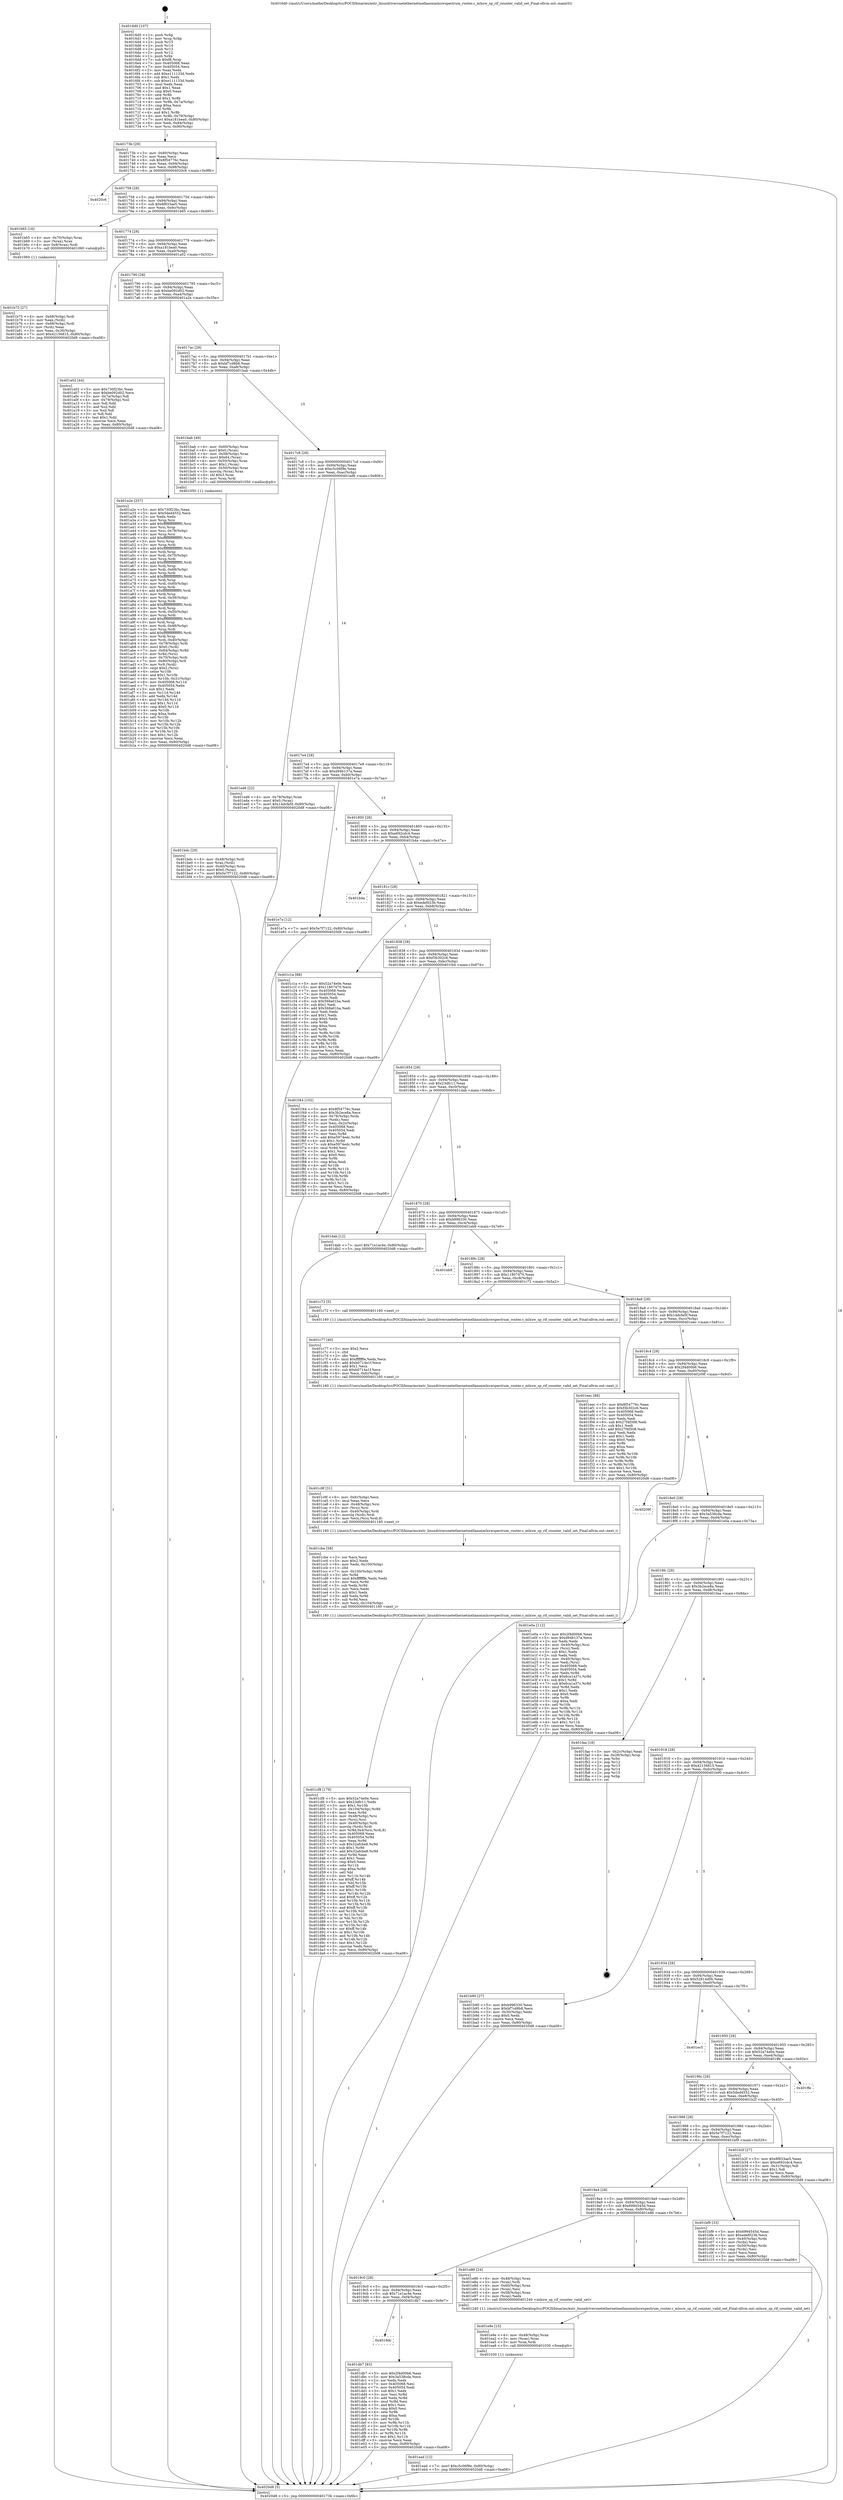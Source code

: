 digraph "0x4016d0" {
  label = "0x4016d0 (/mnt/c/Users/mathe/Desktop/tcc/POCII/binaries/extr_linuxdriversnetethernetmellanoxmlxswspectrum_router.c_mlxsw_sp_rif_counter_valid_set_Final-ollvm.out::main(0))"
  labelloc = "t"
  node[shape=record]

  Entry [label="",width=0.3,height=0.3,shape=circle,fillcolor=black,style=filled]
  "0x40173b" [label="{
     0x40173b [29]\l
     | [instrs]\l
     &nbsp;&nbsp;0x40173b \<+3\>: mov -0x80(%rbp),%eax\l
     &nbsp;&nbsp;0x40173e \<+2\>: mov %eax,%ecx\l
     &nbsp;&nbsp;0x401740 \<+6\>: sub $0x8f54776c,%ecx\l
     &nbsp;&nbsp;0x401746 \<+6\>: mov %eax,-0x94(%rbp)\l
     &nbsp;&nbsp;0x40174c \<+6\>: mov %ecx,-0x98(%rbp)\l
     &nbsp;&nbsp;0x401752 \<+6\>: je 00000000004020c6 \<main+0x9f6\>\l
  }"]
  "0x4020c6" [label="{
     0x4020c6\l
  }", style=dashed]
  "0x401758" [label="{
     0x401758 [28]\l
     | [instrs]\l
     &nbsp;&nbsp;0x401758 \<+5\>: jmp 000000000040175d \<main+0x8d\>\l
     &nbsp;&nbsp;0x40175d \<+6\>: mov -0x94(%rbp),%eax\l
     &nbsp;&nbsp;0x401763 \<+5\>: sub $0x8f833ae5,%eax\l
     &nbsp;&nbsp;0x401768 \<+6\>: mov %eax,-0x9c(%rbp)\l
     &nbsp;&nbsp;0x40176e \<+6\>: je 0000000000401b65 \<main+0x495\>\l
  }"]
  Exit [label="",width=0.3,height=0.3,shape=circle,fillcolor=black,style=filled,peripheries=2]
  "0x401b65" [label="{
     0x401b65 [16]\l
     | [instrs]\l
     &nbsp;&nbsp;0x401b65 \<+4\>: mov -0x70(%rbp),%rax\l
     &nbsp;&nbsp;0x401b69 \<+3\>: mov (%rax),%rax\l
     &nbsp;&nbsp;0x401b6c \<+4\>: mov 0x8(%rax),%rdi\l
     &nbsp;&nbsp;0x401b70 \<+5\>: call 0000000000401060 \<atoi@plt\>\l
     | [calls]\l
     &nbsp;&nbsp;0x401060 \{1\} (unknown)\l
  }"]
  "0x401774" [label="{
     0x401774 [28]\l
     | [instrs]\l
     &nbsp;&nbsp;0x401774 \<+5\>: jmp 0000000000401779 \<main+0xa9\>\l
     &nbsp;&nbsp;0x401779 \<+6\>: mov -0x94(%rbp),%eax\l
     &nbsp;&nbsp;0x40177f \<+5\>: sub $0xa181bea0,%eax\l
     &nbsp;&nbsp;0x401784 \<+6\>: mov %eax,-0xa0(%rbp)\l
     &nbsp;&nbsp;0x40178a \<+6\>: je 0000000000401a02 \<main+0x332\>\l
  }"]
  "0x401ead" [label="{
     0x401ead [12]\l
     | [instrs]\l
     &nbsp;&nbsp;0x401ead \<+7\>: movl $0xc5c06f9e,-0x80(%rbp)\l
     &nbsp;&nbsp;0x401eb4 \<+5\>: jmp 00000000004020d8 \<main+0xa08\>\l
  }"]
  "0x401a02" [label="{
     0x401a02 [44]\l
     | [instrs]\l
     &nbsp;&nbsp;0x401a02 \<+5\>: mov $0x730f23bc,%eax\l
     &nbsp;&nbsp;0x401a07 \<+5\>: mov $0xbe092d02,%ecx\l
     &nbsp;&nbsp;0x401a0c \<+3\>: mov -0x7a(%rbp),%dl\l
     &nbsp;&nbsp;0x401a0f \<+4\>: mov -0x79(%rbp),%sil\l
     &nbsp;&nbsp;0x401a13 \<+3\>: mov %dl,%dil\l
     &nbsp;&nbsp;0x401a16 \<+3\>: and %sil,%dil\l
     &nbsp;&nbsp;0x401a19 \<+3\>: xor %sil,%dl\l
     &nbsp;&nbsp;0x401a1c \<+3\>: or %dl,%dil\l
     &nbsp;&nbsp;0x401a1f \<+4\>: test $0x1,%dil\l
     &nbsp;&nbsp;0x401a23 \<+3\>: cmovne %ecx,%eax\l
     &nbsp;&nbsp;0x401a26 \<+3\>: mov %eax,-0x80(%rbp)\l
     &nbsp;&nbsp;0x401a29 \<+5\>: jmp 00000000004020d8 \<main+0xa08\>\l
  }"]
  "0x401790" [label="{
     0x401790 [28]\l
     | [instrs]\l
     &nbsp;&nbsp;0x401790 \<+5\>: jmp 0000000000401795 \<main+0xc5\>\l
     &nbsp;&nbsp;0x401795 \<+6\>: mov -0x94(%rbp),%eax\l
     &nbsp;&nbsp;0x40179b \<+5\>: sub $0xbe092d02,%eax\l
     &nbsp;&nbsp;0x4017a0 \<+6\>: mov %eax,-0xa4(%rbp)\l
     &nbsp;&nbsp;0x4017a6 \<+6\>: je 0000000000401a2e \<main+0x35e\>\l
  }"]
  "0x4020d8" [label="{
     0x4020d8 [5]\l
     | [instrs]\l
     &nbsp;&nbsp;0x4020d8 \<+5\>: jmp 000000000040173b \<main+0x6b\>\l
  }"]
  "0x4016d0" [label="{
     0x4016d0 [107]\l
     | [instrs]\l
     &nbsp;&nbsp;0x4016d0 \<+1\>: push %rbp\l
     &nbsp;&nbsp;0x4016d1 \<+3\>: mov %rsp,%rbp\l
     &nbsp;&nbsp;0x4016d4 \<+2\>: push %r15\l
     &nbsp;&nbsp;0x4016d6 \<+2\>: push %r14\l
     &nbsp;&nbsp;0x4016d8 \<+2\>: push %r13\l
     &nbsp;&nbsp;0x4016da \<+2\>: push %r12\l
     &nbsp;&nbsp;0x4016dc \<+1\>: push %rbx\l
     &nbsp;&nbsp;0x4016dd \<+7\>: sub $0xf8,%rsp\l
     &nbsp;&nbsp;0x4016e4 \<+7\>: mov 0x405068,%eax\l
     &nbsp;&nbsp;0x4016eb \<+7\>: mov 0x405054,%ecx\l
     &nbsp;&nbsp;0x4016f2 \<+2\>: mov %eax,%edx\l
     &nbsp;&nbsp;0x4016f4 \<+6\>: add $0xe111133d,%edx\l
     &nbsp;&nbsp;0x4016fa \<+3\>: sub $0x1,%edx\l
     &nbsp;&nbsp;0x4016fd \<+6\>: sub $0xe111133d,%edx\l
     &nbsp;&nbsp;0x401703 \<+3\>: imul %edx,%eax\l
     &nbsp;&nbsp;0x401706 \<+3\>: and $0x1,%eax\l
     &nbsp;&nbsp;0x401709 \<+3\>: cmp $0x0,%eax\l
     &nbsp;&nbsp;0x40170c \<+4\>: sete %r8b\l
     &nbsp;&nbsp;0x401710 \<+4\>: and $0x1,%r8b\l
     &nbsp;&nbsp;0x401714 \<+4\>: mov %r8b,-0x7a(%rbp)\l
     &nbsp;&nbsp;0x401718 \<+3\>: cmp $0xa,%ecx\l
     &nbsp;&nbsp;0x40171b \<+4\>: setl %r8b\l
     &nbsp;&nbsp;0x40171f \<+4\>: and $0x1,%r8b\l
     &nbsp;&nbsp;0x401723 \<+4\>: mov %r8b,-0x79(%rbp)\l
     &nbsp;&nbsp;0x401727 \<+7\>: movl $0xa181bea0,-0x80(%rbp)\l
     &nbsp;&nbsp;0x40172e \<+6\>: mov %edi,-0x84(%rbp)\l
     &nbsp;&nbsp;0x401734 \<+7\>: mov %rsi,-0x90(%rbp)\l
  }"]
  "0x401e9e" [label="{
     0x401e9e [15]\l
     | [instrs]\l
     &nbsp;&nbsp;0x401e9e \<+4\>: mov -0x48(%rbp),%rax\l
     &nbsp;&nbsp;0x401ea2 \<+3\>: mov (%rax),%rax\l
     &nbsp;&nbsp;0x401ea5 \<+3\>: mov %rax,%rdi\l
     &nbsp;&nbsp;0x401ea8 \<+5\>: call 0000000000401030 \<free@plt\>\l
     | [calls]\l
     &nbsp;&nbsp;0x401030 \{1\} (unknown)\l
  }"]
  "0x401a2e" [label="{
     0x401a2e [257]\l
     | [instrs]\l
     &nbsp;&nbsp;0x401a2e \<+5\>: mov $0x730f23bc,%eax\l
     &nbsp;&nbsp;0x401a33 \<+5\>: mov $0x5ded4552,%ecx\l
     &nbsp;&nbsp;0x401a38 \<+2\>: xor %edx,%edx\l
     &nbsp;&nbsp;0x401a3a \<+3\>: mov %rsp,%rsi\l
     &nbsp;&nbsp;0x401a3d \<+4\>: add $0xfffffffffffffff0,%rsi\l
     &nbsp;&nbsp;0x401a41 \<+3\>: mov %rsi,%rsp\l
     &nbsp;&nbsp;0x401a44 \<+4\>: mov %rsi,-0x78(%rbp)\l
     &nbsp;&nbsp;0x401a48 \<+3\>: mov %rsp,%rsi\l
     &nbsp;&nbsp;0x401a4b \<+4\>: add $0xfffffffffffffff0,%rsi\l
     &nbsp;&nbsp;0x401a4f \<+3\>: mov %rsi,%rsp\l
     &nbsp;&nbsp;0x401a52 \<+3\>: mov %rsp,%rdi\l
     &nbsp;&nbsp;0x401a55 \<+4\>: add $0xfffffffffffffff0,%rdi\l
     &nbsp;&nbsp;0x401a59 \<+3\>: mov %rdi,%rsp\l
     &nbsp;&nbsp;0x401a5c \<+4\>: mov %rdi,-0x70(%rbp)\l
     &nbsp;&nbsp;0x401a60 \<+3\>: mov %rsp,%rdi\l
     &nbsp;&nbsp;0x401a63 \<+4\>: add $0xfffffffffffffff0,%rdi\l
     &nbsp;&nbsp;0x401a67 \<+3\>: mov %rdi,%rsp\l
     &nbsp;&nbsp;0x401a6a \<+4\>: mov %rdi,-0x68(%rbp)\l
     &nbsp;&nbsp;0x401a6e \<+3\>: mov %rsp,%rdi\l
     &nbsp;&nbsp;0x401a71 \<+4\>: add $0xfffffffffffffff0,%rdi\l
     &nbsp;&nbsp;0x401a75 \<+3\>: mov %rdi,%rsp\l
     &nbsp;&nbsp;0x401a78 \<+4\>: mov %rdi,-0x60(%rbp)\l
     &nbsp;&nbsp;0x401a7c \<+3\>: mov %rsp,%rdi\l
     &nbsp;&nbsp;0x401a7f \<+4\>: add $0xfffffffffffffff0,%rdi\l
     &nbsp;&nbsp;0x401a83 \<+3\>: mov %rdi,%rsp\l
     &nbsp;&nbsp;0x401a86 \<+4\>: mov %rdi,-0x58(%rbp)\l
     &nbsp;&nbsp;0x401a8a \<+3\>: mov %rsp,%rdi\l
     &nbsp;&nbsp;0x401a8d \<+4\>: add $0xfffffffffffffff0,%rdi\l
     &nbsp;&nbsp;0x401a91 \<+3\>: mov %rdi,%rsp\l
     &nbsp;&nbsp;0x401a94 \<+4\>: mov %rdi,-0x50(%rbp)\l
     &nbsp;&nbsp;0x401a98 \<+3\>: mov %rsp,%rdi\l
     &nbsp;&nbsp;0x401a9b \<+4\>: add $0xfffffffffffffff0,%rdi\l
     &nbsp;&nbsp;0x401a9f \<+3\>: mov %rdi,%rsp\l
     &nbsp;&nbsp;0x401aa2 \<+4\>: mov %rdi,-0x48(%rbp)\l
     &nbsp;&nbsp;0x401aa6 \<+3\>: mov %rsp,%rdi\l
     &nbsp;&nbsp;0x401aa9 \<+4\>: add $0xfffffffffffffff0,%rdi\l
     &nbsp;&nbsp;0x401aad \<+3\>: mov %rdi,%rsp\l
     &nbsp;&nbsp;0x401ab0 \<+4\>: mov %rdi,-0x40(%rbp)\l
     &nbsp;&nbsp;0x401ab4 \<+4\>: mov -0x78(%rbp),%rdi\l
     &nbsp;&nbsp;0x401ab8 \<+6\>: movl $0x0,(%rdi)\l
     &nbsp;&nbsp;0x401abe \<+7\>: mov -0x84(%rbp),%r8d\l
     &nbsp;&nbsp;0x401ac5 \<+3\>: mov %r8d,(%rsi)\l
     &nbsp;&nbsp;0x401ac8 \<+4\>: mov -0x70(%rbp),%rdi\l
     &nbsp;&nbsp;0x401acc \<+7\>: mov -0x90(%rbp),%r9\l
     &nbsp;&nbsp;0x401ad3 \<+3\>: mov %r9,(%rdi)\l
     &nbsp;&nbsp;0x401ad6 \<+3\>: cmpl $0x2,(%rsi)\l
     &nbsp;&nbsp;0x401ad9 \<+4\>: setne %r10b\l
     &nbsp;&nbsp;0x401add \<+4\>: and $0x1,%r10b\l
     &nbsp;&nbsp;0x401ae1 \<+4\>: mov %r10b,-0x31(%rbp)\l
     &nbsp;&nbsp;0x401ae5 \<+8\>: mov 0x405068,%r11d\l
     &nbsp;&nbsp;0x401aed \<+7\>: mov 0x405054,%ebx\l
     &nbsp;&nbsp;0x401af4 \<+3\>: sub $0x1,%edx\l
     &nbsp;&nbsp;0x401af7 \<+3\>: mov %r11d,%r14d\l
     &nbsp;&nbsp;0x401afa \<+3\>: add %edx,%r14d\l
     &nbsp;&nbsp;0x401afd \<+4\>: imul %r14d,%r11d\l
     &nbsp;&nbsp;0x401b01 \<+4\>: and $0x1,%r11d\l
     &nbsp;&nbsp;0x401b05 \<+4\>: cmp $0x0,%r11d\l
     &nbsp;&nbsp;0x401b09 \<+4\>: sete %r10b\l
     &nbsp;&nbsp;0x401b0d \<+3\>: cmp $0xa,%ebx\l
     &nbsp;&nbsp;0x401b10 \<+4\>: setl %r15b\l
     &nbsp;&nbsp;0x401b14 \<+3\>: mov %r10b,%r12b\l
     &nbsp;&nbsp;0x401b17 \<+3\>: and %r15b,%r12b\l
     &nbsp;&nbsp;0x401b1a \<+3\>: xor %r15b,%r10b\l
     &nbsp;&nbsp;0x401b1d \<+3\>: or %r10b,%r12b\l
     &nbsp;&nbsp;0x401b20 \<+4\>: test $0x1,%r12b\l
     &nbsp;&nbsp;0x401b24 \<+3\>: cmovne %ecx,%eax\l
     &nbsp;&nbsp;0x401b27 \<+3\>: mov %eax,-0x80(%rbp)\l
     &nbsp;&nbsp;0x401b2a \<+5\>: jmp 00000000004020d8 \<main+0xa08\>\l
  }"]
  "0x4017ac" [label="{
     0x4017ac [28]\l
     | [instrs]\l
     &nbsp;&nbsp;0x4017ac \<+5\>: jmp 00000000004017b1 \<main+0xe1\>\l
     &nbsp;&nbsp;0x4017b1 \<+6\>: mov -0x94(%rbp),%eax\l
     &nbsp;&nbsp;0x4017b7 \<+5\>: sub $0xbf7cd8b8,%eax\l
     &nbsp;&nbsp;0x4017bc \<+6\>: mov %eax,-0xa8(%rbp)\l
     &nbsp;&nbsp;0x4017c2 \<+6\>: je 0000000000401bab \<main+0x4db\>\l
  }"]
  "0x4019dc" [label="{
     0x4019dc\l
  }", style=dashed]
  "0x401db7" [label="{
     0x401db7 [83]\l
     | [instrs]\l
     &nbsp;&nbsp;0x401db7 \<+5\>: mov $0x2f4d00b6,%eax\l
     &nbsp;&nbsp;0x401dbc \<+5\>: mov $0x3a538cda,%ecx\l
     &nbsp;&nbsp;0x401dc1 \<+2\>: xor %edx,%edx\l
     &nbsp;&nbsp;0x401dc3 \<+7\>: mov 0x405068,%esi\l
     &nbsp;&nbsp;0x401dca \<+7\>: mov 0x405054,%edi\l
     &nbsp;&nbsp;0x401dd1 \<+3\>: sub $0x1,%edx\l
     &nbsp;&nbsp;0x401dd4 \<+3\>: mov %esi,%r8d\l
     &nbsp;&nbsp;0x401dd7 \<+3\>: add %edx,%r8d\l
     &nbsp;&nbsp;0x401dda \<+4\>: imul %r8d,%esi\l
     &nbsp;&nbsp;0x401dde \<+3\>: and $0x1,%esi\l
     &nbsp;&nbsp;0x401de1 \<+3\>: cmp $0x0,%esi\l
     &nbsp;&nbsp;0x401de4 \<+4\>: sete %r9b\l
     &nbsp;&nbsp;0x401de8 \<+3\>: cmp $0xa,%edi\l
     &nbsp;&nbsp;0x401deb \<+4\>: setl %r10b\l
     &nbsp;&nbsp;0x401def \<+3\>: mov %r9b,%r11b\l
     &nbsp;&nbsp;0x401df2 \<+3\>: and %r10b,%r11b\l
     &nbsp;&nbsp;0x401df5 \<+3\>: xor %r10b,%r9b\l
     &nbsp;&nbsp;0x401df8 \<+3\>: or %r9b,%r11b\l
     &nbsp;&nbsp;0x401dfb \<+4\>: test $0x1,%r11b\l
     &nbsp;&nbsp;0x401dff \<+3\>: cmovne %ecx,%eax\l
     &nbsp;&nbsp;0x401e02 \<+3\>: mov %eax,-0x80(%rbp)\l
     &nbsp;&nbsp;0x401e05 \<+5\>: jmp 00000000004020d8 \<main+0xa08\>\l
  }"]
  "0x401bab" [label="{
     0x401bab [49]\l
     | [instrs]\l
     &nbsp;&nbsp;0x401bab \<+4\>: mov -0x60(%rbp),%rax\l
     &nbsp;&nbsp;0x401baf \<+6\>: movl $0x0,(%rax)\l
     &nbsp;&nbsp;0x401bb5 \<+4\>: mov -0x58(%rbp),%rax\l
     &nbsp;&nbsp;0x401bb9 \<+6\>: movl $0x64,(%rax)\l
     &nbsp;&nbsp;0x401bbf \<+4\>: mov -0x50(%rbp),%rax\l
     &nbsp;&nbsp;0x401bc3 \<+6\>: movl $0x1,(%rax)\l
     &nbsp;&nbsp;0x401bc9 \<+4\>: mov -0x50(%rbp),%rax\l
     &nbsp;&nbsp;0x401bcd \<+3\>: movslq (%rax),%rax\l
     &nbsp;&nbsp;0x401bd0 \<+4\>: shl $0x3,%rax\l
     &nbsp;&nbsp;0x401bd4 \<+3\>: mov %rax,%rdi\l
     &nbsp;&nbsp;0x401bd7 \<+5\>: call 0000000000401050 \<malloc@plt\>\l
     | [calls]\l
     &nbsp;&nbsp;0x401050 \{1\} (unknown)\l
  }"]
  "0x4017c8" [label="{
     0x4017c8 [28]\l
     | [instrs]\l
     &nbsp;&nbsp;0x4017c8 \<+5\>: jmp 00000000004017cd \<main+0xfd\>\l
     &nbsp;&nbsp;0x4017cd \<+6\>: mov -0x94(%rbp),%eax\l
     &nbsp;&nbsp;0x4017d3 \<+5\>: sub $0xc5c06f9e,%eax\l
     &nbsp;&nbsp;0x4017d8 \<+6\>: mov %eax,-0xac(%rbp)\l
     &nbsp;&nbsp;0x4017de \<+6\>: je 0000000000401ed6 \<main+0x806\>\l
  }"]
  "0x4019c0" [label="{
     0x4019c0 [28]\l
     | [instrs]\l
     &nbsp;&nbsp;0x4019c0 \<+5\>: jmp 00000000004019c5 \<main+0x2f5\>\l
     &nbsp;&nbsp;0x4019c5 \<+6\>: mov -0x94(%rbp),%eax\l
     &nbsp;&nbsp;0x4019cb \<+5\>: sub $0x71e1ac4e,%eax\l
     &nbsp;&nbsp;0x4019d0 \<+6\>: mov %eax,-0xf4(%rbp)\l
     &nbsp;&nbsp;0x4019d6 \<+6\>: je 0000000000401db7 \<main+0x6e7\>\l
  }"]
  "0x401ed6" [label="{
     0x401ed6 [22]\l
     | [instrs]\l
     &nbsp;&nbsp;0x401ed6 \<+4\>: mov -0x78(%rbp),%rax\l
     &nbsp;&nbsp;0x401eda \<+6\>: movl $0x0,(%rax)\l
     &nbsp;&nbsp;0x401ee0 \<+7\>: movl $0x14dcfa5f,-0x80(%rbp)\l
     &nbsp;&nbsp;0x401ee7 \<+5\>: jmp 00000000004020d8 \<main+0xa08\>\l
  }"]
  "0x4017e4" [label="{
     0x4017e4 [28]\l
     | [instrs]\l
     &nbsp;&nbsp;0x4017e4 \<+5\>: jmp 00000000004017e9 \<main+0x119\>\l
     &nbsp;&nbsp;0x4017e9 \<+6\>: mov -0x94(%rbp),%eax\l
     &nbsp;&nbsp;0x4017ef \<+5\>: sub $0xd94b137a,%eax\l
     &nbsp;&nbsp;0x4017f4 \<+6\>: mov %eax,-0xb0(%rbp)\l
     &nbsp;&nbsp;0x4017fa \<+6\>: je 0000000000401e7a \<main+0x7aa\>\l
  }"]
  "0x401e86" [label="{
     0x401e86 [24]\l
     | [instrs]\l
     &nbsp;&nbsp;0x401e86 \<+4\>: mov -0x48(%rbp),%rax\l
     &nbsp;&nbsp;0x401e8a \<+3\>: mov (%rax),%rdi\l
     &nbsp;&nbsp;0x401e8d \<+4\>: mov -0x60(%rbp),%rax\l
     &nbsp;&nbsp;0x401e91 \<+2\>: mov (%rax),%esi\l
     &nbsp;&nbsp;0x401e93 \<+4\>: mov -0x58(%rbp),%rax\l
     &nbsp;&nbsp;0x401e97 \<+2\>: mov (%rax),%edx\l
     &nbsp;&nbsp;0x401e99 \<+5\>: call 0000000000401240 \<mlxsw_sp_rif_counter_valid_set\>\l
     | [calls]\l
     &nbsp;&nbsp;0x401240 \{1\} (/mnt/c/Users/mathe/Desktop/tcc/POCII/binaries/extr_linuxdriversnetethernetmellanoxmlxswspectrum_router.c_mlxsw_sp_rif_counter_valid_set_Final-ollvm.out::mlxsw_sp_rif_counter_valid_set)\l
  }"]
  "0x401e7a" [label="{
     0x401e7a [12]\l
     | [instrs]\l
     &nbsp;&nbsp;0x401e7a \<+7\>: movl $0x5e7f7122,-0x80(%rbp)\l
     &nbsp;&nbsp;0x401e81 \<+5\>: jmp 00000000004020d8 \<main+0xa08\>\l
  }"]
  "0x401800" [label="{
     0x401800 [28]\l
     | [instrs]\l
     &nbsp;&nbsp;0x401800 \<+5\>: jmp 0000000000401805 \<main+0x135\>\l
     &nbsp;&nbsp;0x401805 \<+6\>: mov -0x94(%rbp),%eax\l
     &nbsp;&nbsp;0x40180b \<+5\>: sub $0xe692cdc4,%eax\l
     &nbsp;&nbsp;0x401810 \<+6\>: mov %eax,-0xb4(%rbp)\l
     &nbsp;&nbsp;0x401816 \<+6\>: je 0000000000401b4a \<main+0x47a\>\l
  }"]
  "0x401cf8" [label="{
     0x401cf8 [179]\l
     | [instrs]\l
     &nbsp;&nbsp;0x401cf8 \<+5\>: mov $0x52a74e0e,%ecx\l
     &nbsp;&nbsp;0x401cfd \<+5\>: mov $0x23dfc11,%edx\l
     &nbsp;&nbsp;0x401d02 \<+3\>: mov $0x1,%r10b\l
     &nbsp;&nbsp;0x401d05 \<+7\>: mov -0x104(%rbp),%r8d\l
     &nbsp;&nbsp;0x401d0c \<+4\>: imul %eax,%r8d\l
     &nbsp;&nbsp;0x401d10 \<+4\>: mov -0x48(%rbp),%rsi\l
     &nbsp;&nbsp;0x401d14 \<+3\>: mov (%rsi),%rsi\l
     &nbsp;&nbsp;0x401d17 \<+4\>: mov -0x40(%rbp),%rdi\l
     &nbsp;&nbsp;0x401d1b \<+3\>: movslq (%rdi),%rdi\l
     &nbsp;&nbsp;0x401d1e \<+5\>: mov %r8d,0x4(%rsi,%rdi,8)\l
     &nbsp;&nbsp;0x401d23 \<+7\>: mov 0x405068,%eax\l
     &nbsp;&nbsp;0x401d2a \<+8\>: mov 0x405054,%r8d\l
     &nbsp;&nbsp;0x401d32 \<+3\>: mov %eax,%r9d\l
     &nbsp;&nbsp;0x401d35 \<+7\>: sub $0x32afcbe8,%r9d\l
     &nbsp;&nbsp;0x401d3c \<+4\>: sub $0x1,%r9d\l
     &nbsp;&nbsp;0x401d40 \<+7\>: add $0x32afcbe8,%r9d\l
     &nbsp;&nbsp;0x401d47 \<+4\>: imul %r9d,%eax\l
     &nbsp;&nbsp;0x401d4b \<+3\>: and $0x1,%eax\l
     &nbsp;&nbsp;0x401d4e \<+3\>: cmp $0x0,%eax\l
     &nbsp;&nbsp;0x401d51 \<+4\>: sete %r11b\l
     &nbsp;&nbsp;0x401d55 \<+4\>: cmp $0xa,%r8d\l
     &nbsp;&nbsp;0x401d59 \<+3\>: setl %bl\l
     &nbsp;&nbsp;0x401d5c \<+3\>: mov %r11b,%r14b\l
     &nbsp;&nbsp;0x401d5f \<+4\>: xor $0xff,%r14b\l
     &nbsp;&nbsp;0x401d63 \<+3\>: mov %bl,%r15b\l
     &nbsp;&nbsp;0x401d66 \<+4\>: xor $0xff,%r15b\l
     &nbsp;&nbsp;0x401d6a \<+4\>: xor $0x1,%r10b\l
     &nbsp;&nbsp;0x401d6e \<+3\>: mov %r14b,%r12b\l
     &nbsp;&nbsp;0x401d71 \<+4\>: and $0xff,%r12b\l
     &nbsp;&nbsp;0x401d75 \<+3\>: and %r10b,%r11b\l
     &nbsp;&nbsp;0x401d78 \<+3\>: mov %r15b,%r13b\l
     &nbsp;&nbsp;0x401d7b \<+4\>: and $0xff,%r13b\l
     &nbsp;&nbsp;0x401d7f \<+3\>: and %r10b,%bl\l
     &nbsp;&nbsp;0x401d82 \<+3\>: or %r11b,%r12b\l
     &nbsp;&nbsp;0x401d85 \<+3\>: or %bl,%r13b\l
     &nbsp;&nbsp;0x401d88 \<+3\>: xor %r13b,%r12b\l
     &nbsp;&nbsp;0x401d8b \<+3\>: or %r15b,%r14b\l
     &nbsp;&nbsp;0x401d8e \<+4\>: xor $0xff,%r14b\l
     &nbsp;&nbsp;0x401d92 \<+4\>: or $0x1,%r10b\l
     &nbsp;&nbsp;0x401d96 \<+3\>: and %r10b,%r14b\l
     &nbsp;&nbsp;0x401d99 \<+3\>: or %r14b,%r12b\l
     &nbsp;&nbsp;0x401d9c \<+4\>: test $0x1,%r12b\l
     &nbsp;&nbsp;0x401da0 \<+3\>: cmovne %edx,%ecx\l
     &nbsp;&nbsp;0x401da3 \<+3\>: mov %ecx,-0x80(%rbp)\l
     &nbsp;&nbsp;0x401da6 \<+5\>: jmp 00000000004020d8 \<main+0xa08\>\l
  }"]
  "0x401b4a" [label="{
     0x401b4a\l
  }", style=dashed]
  "0x40181c" [label="{
     0x40181c [28]\l
     | [instrs]\l
     &nbsp;&nbsp;0x40181c \<+5\>: jmp 0000000000401821 \<main+0x151\>\l
     &nbsp;&nbsp;0x401821 \<+6\>: mov -0x94(%rbp),%eax\l
     &nbsp;&nbsp;0x401827 \<+5\>: sub $0xedef023b,%eax\l
     &nbsp;&nbsp;0x40182c \<+6\>: mov %eax,-0xb8(%rbp)\l
     &nbsp;&nbsp;0x401832 \<+6\>: je 0000000000401c1a \<main+0x54a\>\l
  }"]
  "0x401cbe" [label="{
     0x401cbe [58]\l
     | [instrs]\l
     &nbsp;&nbsp;0x401cbe \<+2\>: xor %ecx,%ecx\l
     &nbsp;&nbsp;0x401cc0 \<+5\>: mov $0x2,%edx\l
     &nbsp;&nbsp;0x401cc5 \<+6\>: mov %edx,-0x100(%rbp)\l
     &nbsp;&nbsp;0x401ccb \<+1\>: cltd\l
     &nbsp;&nbsp;0x401ccc \<+7\>: mov -0x100(%rbp),%r8d\l
     &nbsp;&nbsp;0x401cd3 \<+3\>: idiv %r8d\l
     &nbsp;&nbsp;0x401cd6 \<+6\>: imul $0xfffffffe,%edx,%edx\l
     &nbsp;&nbsp;0x401cdc \<+3\>: mov %ecx,%r9d\l
     &nbsp;&nbsp;0x401cdf \<+3\>: sub %edx,%r9d\l
     &nbsp;&nbsp;0x401ce2 \<+2\>: mov %ecx,%edx\l
     &nbsp;&nbsp;0x401ce4 \<+3\>: sub $0x1,%edx\l
     &nbsp;&nbsp;0x401ce7 \<+3\>: add %edx,%r9d\l
     &nbsp;&nbsp;0x401cea \<+3\>: sub %r9d,%ecx\l
     &nbsp;&nbsp;0x401ced \<+6\>: mov %ecx,-0x104(%rbp)\l
     &nbsp;&nbsp;0x401cf3 \<+5\>: call 0000000000401160 \<next_i\>\l
     | [calls]\l
     &nbsp;&nbsp;0x401160 \{1\} (/mnt/c/Users/mathe/Desktop/tcc/POCII/binaries/extr_linuxdriversnetethernetmellanoxmlxswspectrum_router.c_mlxsw_sp_rif_counter_valid_set_Final-ollvm.out::next_i)\l
  }"]
  "0x401c1a" [label="{
     0x401c1a [88]\l
     | [instrs]\l
     &nbsp;&nbsp;0x401c1a \<+5\>: mov $0x52a74e0e,%eax\l
     &nbsp;&nbsp;0x401c1f \<+5\>: mov $0x11807470,%ecx\l
     &nbsp;&nbsp;0x401c24 \<+7\>: mov 0x405068,%edx\l
     &nbsp;&nbsp;0x401c2b \<+7\>: mov 0x405054,%esi\l
     &nbsp;&nbsp;0x401c32 \<+2\>: mov %edx,%edi\l
     &nbsp;&nbsp;0x401c34 \<+6\>: sub $0x568a01ba,%edi\l
     &nbsp;&nbsp;0x401c3a \<+3\>: sub $0x1,%edi\l
     &nbsp;&nbsp;0x401c3d \<+6\>: add $0x568a01ba,%edi\l
     &nbsp;&nbsp;0x401c43 \<+3\>: imul %edi,%edx\l
     &nbsp;&nbsp;0x401c46 \<+3\>: and $0x1,%edx\l
     &nbsp;&nbsp;0x401c49 \<+3\>: cmp $0x0,%edx\l
     &nbsp;&nbsp;0x401c4c \<+4\>: sete %r8b\l
     &nbsp;&nbsp;0x401c50 \<+3\>: cmp $0xa,%esi\l
     &nbsp;&nbsp;0x401c53 \<+4\>: setl %r9b\l
     &nbsp;&nbsp;0x401c57 \<+3\>: mov %r8b,%r10b\l
     &nbsp;&nbsp;0x401c5a \<+3\>: and %r9b,%r10b\l
     &nbsp;&nbsp;0x401c5d \<+3\>: xor %r9b,%r8b\l
     &nbsp;&nbsp;0x401c60 \<+3\>: or %r8b,%r10b\l
     &nbsp;&nbsp;0x401c63 \<+4\>: test $0x1,%r10b\l
     &nbsp;&nbsp;0x401c67 \<+3\>: cmovne %ecx,%eax\l
     &nbsp;&nbsp;0x401c6a \<+3\>: mov %eax,-0x80(%rbp)\l
     &nbsp;&nbsp;0x401c6d \<+5\>: jmp 00000000004020d8 \<main+0xa08\>\l
  }"]
  "0x401838" [label="{
     0x401838 [28]\l
     | [instrs]\l
     &nbsp;&nbsp;0x401838 \<+5\>: jmp 000000000040183d \<main+0x16d\>\l
     &nbsp;&nbsp;0x40183d \<+6\>: mov -0x94(%rbp),%eax\l
     &nbsp;&nbsp;0x401843 \<+5\>: sub $0xf3b302c6,%eax\l
     &nbsp;&nbsp;0x401848 \<+6\>: mov %eax,-0xbc(%rbp)\l
     &nbsp;&nbsp;0x40184e \<+6\>: je 0000000000401f44 \<main+0x874\>\l
  }"]
  "0x401c9f" [label="{
     0x401c9f [31]\l
     | [instrs]\l
     &nbsp;&nbsp;0x401c9f \<+6\>: mov -0xfc(%rbp),%ecx\l
     &nbsp;&nbsp;0x401ca5 \<+3\>: imul %eax,%ecx\l
     &nbsp;&nbsp;0x401ca8 \<+4\>: mov -0x48(%rbp),%rsi\l
     &nbsp;&nbsp;0x401cac \<+3\>: mov (%rsi),%rsi\l
     &nbsp;&nbsp;0x401caf \<+4\>: mov -0x40(%rbp),%rdi\l
     &nbsp;&nbsp;0x401cb3 \<+3\>: movslq (%rdi),%rdi\l
     &nbsp;&nbsp;0x401cb6 \<+3\>: mov %ecx,(%rsi,%rdi,8)\l
     &nbsp;&nbsp;0x401cb9 \<+5\>: call 0000000000401160 \<next_i\>\l
     | [calls]\l
     &nbsp;&nbsp;0x401160 \{1\} (/mnt/c/Users/mathe/Desktop/tcc/POCII/binaries/extr_linuxdriversnetethernetmellanoxmlxswspectrum_router.c_mlxsw_sp_rif_counter_valid_set_Final-ollvm.out::next_i)\l
  }"]
  "0x401f44" [label="{
     0x401f44 [102]\l
     | [instrs]\l
     &nbsp;&nbsp;0x401f44 \<+5\>: mov $0x8f54776c,%eax\l
     &nbsp;&nbsp;0x401f49 \<+5\>: mov $0x3b2ece8a,%ecx\l
     &nbsp;&nbsp;0x401f4e \<+4\>: mov -0x78(%rbp),%rdx\l
     &nbsp;&nbsp;0x401f52 \<+2\>: mov (%rdx),%esi\l
     &nbsp;&nbsp;0x401f54 \<+3\>: mov %esi,-0x2c(%rbp)\l
     &nbsp;&nbsp;0x401f57 \<+7\>: mov 0x405068,%esi\l
     &nbsp;&nbsp;0x401f5e \<+7\>: mov 0x405054,%edi\l
     &nbsp;&nbsp;0x401f65 \<+3\>: mov %esi,%r8d\l
     &nbsp;&nbsp;0x401f68 \<+7\>: add $0xe5974edc,%r8d\l
     &nbsp;&nbsp;0x401f6f \<+4\>: sub $0x1,%r8d\l
     &nbsp;&nbsp;0x401f73 \<+7\>: sub $0xe5974edc,%r8d\l
     &nbsp;&nbsp;0x401f7a \<+4\>: imul %r8d,%esi\l
     &nbsp;&nbsp;0x401f7e \<+3\>: and $0x1,%esi\l
     &nbsp;&nbsp;0x401f81 \<+3\>: cmp $0x0,%esi\l
     &nbsp;&nbsp;0x401f84 \<+4\>: sete %r9b\l
     &nbsp;&nbsp;0x401f88 \<+3\>: cmp $0xa,%edi\l
     &nbsp;&nbsp;0x401f8b \<+4\>: setl %r10b\l
     &nbsp;&nbsp;0x401f8f \<+3\>: mov %r9b,%r11b\l
     &nbsp;&nbsp;0x401f92 \<+3\>: and %r10b,%r11b\l
     &nbsp;&nbsp;0x401f95 \<+3\>: xor %r10b,%r9b\l
     &nbsp;&nbsp;0x401f98 \<+3\>: or %r9b,%r11b\l
     &nbsp;&nbsp;0x401f9b \<+4\>: test $0x1,%r11b\l
     &nbsp;&nbsp;0x401f9f \<+3\>: cmovne %ecx,%eax\l
     &nbsp;&nbsp;0x401fa2 \<+3\>: mov %eax,-0x80(%rbp)\l
     &nbsp;&nbsp;0x401fa5 \<+5\>: jmp 00000000004020d8 \<main+0xa08\>\l
  }"]
  "0x401854" [label="{
     0x401854 [28]\l
     | [instrs]\l
     &nbsp;&nbsp;0x401854 \<+5\>: jmp 0000000000401859 \<main+0x189\>\l
     &nbsp;&nbsp;0x401859 \<+6\>: mov -0x94(%rbp),%eax\l
     &nbsp;&nbsp;0x40185f \<+5\>: sub $0x23dfc11,%eax\l
     &nbsp;&nbsp;0x401864 \<+6\>: mov %eax,-0xc0(%rbp)\l
     &nbsp;&nbsp;0x40186a \<+6\>: je 0000000000401dab \<main+0x6db\>\l
  }"]
  "0x401c77" [label="{
     0x401c77 [40]\l
     | [instrs]\l
     &nbsp;&nbsp;0x401c77 \<+5\>: mov $0x2,%ecx\l
     &nbsp;&nbsp;0x401c7c \<+1\>: cltd\l
     &nbsp;&nbsp;0x401c7d \<+2\>: idiv %ecx\l
     &nbsp;&nbsp;0x401c7f \<+6\>: imul $0xfffffffe,%edx,%ecx\l
     &nbsp;&nbsp;0x401c85 \<+6\>: add $0xb0714a1f,%ecx\l
     &nbsp;&nbsp;0x401c8b \<+3\>: add $0x1,%ecx\l
     &nbsp;&nbsp;0x401c8e \<+6\>: sub $0xb0714a1f,%ecx\l
     &nbsp;&nbsp;0x401c94 \<+6\>: mov %ecx,-0xfc(%rbp)\l
     &nbsp;&nbsp;0x401c9a \<+5\>: call 0000000000401160 \<next_i\>\l
     | [calls]\l
     &nbsp;&nbsp;0x401160 \{1\} (/mnt/c/Users/mathe/Desktop/tcc/POCII/binaries/extr_linuxdriversnetethernetmellanoxmlxswspectrum_router.c_mlxsw_sp_rif_counter_valid_set_Final-ollvm.out::next_i)\l
  }"]
  "0x401dab" [label="{
     0x401dab [12]\l
     | [instrs]\l
     &nbsp;&nbsp;0x401dab \<+7\>: movl $0x71e1ac4e,-0x80(%rbp)\l
     &nbsp;&nbsp;0x401db2 \<+5\>: jmp 00000000004020d8 \<main+0xa08\>\l
  }"]
  "0x401870" [label="{
     0x401870 [28]\l
     | [instrs]\l
     &nbsp;&nbsp;0x401870 \<+5\>: jmp 0000000000401875 \<main+0x1a5\>\l
     &nbsp;&nbsp;0x401875 \<+6\>: mov -0x94(%rbp),%eax\l
     &nbsp;&nbsp;0x40187b \<+5\>: sub $0xb996330,%eax\l
     &nbsp;&nbsp;0x401880 \<+6\>: mov %eax,-0xc4(%rbp)\l
     &nbsp;&nbsp;0x401886 \<+6\>: je 0000000000401eb9 \<main+0x7e9\>\l
  }"]
  "0x4019a4" [label="{
     0x4019a4 [28]\l
     | [instrs]\l
     &nbsp;&nbsp;0x4019a4 \<+5\>: jmp 00000000004019a9 \<main+0x2d9\>\l
     &nbsp;&nbsp;0x4019a9 \<+6\>: mov -0x94(%rbp),%eax\l
     &nbsp;&nbsp;0x4019af \<+5\>: sub $0x6994545d,%eax\l
     &nbsp;&nbsp;0x4019b4 \<+6\>: mov %eax,-0xf0(%rbp)\l
     &nbsp;&nbsp;0x4019ba \<+6\>: je 0000000000401e86 \<main+0x7b6\>\l
  }"]
  "0x401eb9" [label="{
     0x401eb9\l
  }", style=dashed]
  "0x40188c" [label="{
     0x40188c [28]\l
     | [instrs]\l
     &nbsp;&nbsp;0x40188c \<+5\>: jmp 0000000000401891 \<main+0x1c1\>\l
     &nbsp;&nbsp;0x401891 \<+6\>: mov -0x94(%rbp),%eax\l
     &nbsp;&nbsp;0x401897 \<+5\>: sub $0x11807470,%eax\l
     &nbsp;&nbsp;0x40189c \<+6\>: mov %eax,-0xc8(%rbp)\l
     &nbsp;&nbsp;0x4018a2 \<+6\>: je 0000000000401c72 \<main+0x5a2\>\l
  }"]
  "0x401bf9" [label="{
     0x401bf9 [33]\l
     | [instrs]\l
     &nbsp;&nbsp;0x401bf9 \<+5\>: mov $0x6994545d,%eax\l
     &nbsp;&nbsp;0x401bfe \<+5\>: mov $0xedef023b,%ecx\l
     &nbsp;&nbsp;0x401c03 \<+4\>: mov -0x40(%rbp),%rdx\l
     &nbsp;&nbsp;0x401c07 \<+2\>: mov (%rdx),%esi\l
     &nbsp;&nbsp;0x401c09 \<+4\>: mov -0x50(%rbp),%rdx\l
     &nbsp;&nbsp;0x401c0d \<+2\>: cmp (%rdx),%esi\l
     &nbsp;&nbsp;0x401c0f \<+3\>: cmovl %ecx,%eax\l
     &nbsp;&nbsp;0x401c12 \<+3\>: mov %eax,-0x80(%rbp)\l
     &nbsp;&nbsp;0x401c15 \<+5\>: jmp 00000000004020d8 \<main+0xa08\>\l
  }"]
  "0x401c72" [label="{
     0x401c72 [5]\l
     | [instrs]\l
     &nbsp;&nbsp;0x401c72 \<+5\>: call 0000000000401160 \<next_i\>\l
     | [calls]\l
     &nbsp;&nbsp;0x401160 \{1\} (/mnt/c/Users/mathe/Desktop/tcc/POCII/binaries/extr_linuxdriversnetethernetmellanoxmlxswspectrum_router.c_mlxsw_sp_rif_counter_valid_set_Final-ollvm.out::next_i)\l
  }"]
  "0x4018a8" [label="{
     0x4018a8 [28]\l
     | [instrs]\l
     &nbsp;&nbsp;0x4018a8 \<+5\>: jmp 00000000004018ad \<main+0x1dd\>\l
     &nbsp;&nbsp;0x4018ad \<+6\>: mov -0x94(%rbp),%eax\l
     &nbsp;&nbsp;0x4018b3 \<+5\>: sub $0x14dcfa5f,%eax\l
     &nbsp;&nbsp;0x4018b8 \<+6\>: mov %eax,-0xcc(%rbp)\l
     &nbsp;&nbsp;0x4018be \<+6\>: je 0000000000401eec \<main+0x81c\>\l
  }"]
  "0x401bdc" [label="{
     0x401bdc [29]\l
     | [instrs]\l
     &nbsp;&nbsp;0x401bdc \<+4\>: mov -0x48(%rbp),%rdi\l
     &nbsp;&nbsp;0x401be0 \<+3\>: mov %rax,(%rdi)\l
     &nbsp;&nbsp;0x401be3 \<+4\>: mov -0x40(%rbp),%rax\l
     &nbsp;&nbsp;0x401be7 \<+6\>: movl $0x0,(%rax)\l
     &nbsp;&nbsp;0x401bed \<+7\>: movl $0x5e7f7122,-0x80(%rbp)\l
     &nbsp;&nbsp;0x401bf4 \<+5\>: jmp 00000000004020d8 \<main+0xa08\>\l
  }"]
  "0x401eec" [label="{
     0x401eec [88]\l
     | [instrs]\l
     &nbsp;&nbsp;0x401eec \<+5\>: mov $0x8f54776c,%eax\l
     &nbsp;&nbsp;0x401ef1 \<+5\>: mov $0xf3b302c6,%ecx\l
     &nbsp;&nbsp;0x401ef6 \<+7\>: mov 0x405068,%edx\l
     &nbsp;&nbsp;0x401efd \<+7\>: mov 0x405054,%esi\l
     &nbsp;&nbsp;0x401f04 \<+2\>: mov %edx,%edi\l
     &nbsp;&nbsp;0x401f06 \<+6\>: sub $0x27f4f308,%edi\l
     &nbsp;&nbsp;0x401f0c \<+3\>: sub $0x1,%edi\l
     &nbsp;&nbsp;0x401f0f \<+6\>: add $0x27f4f308,%edi\l
     &nbsp;&nbsp;0x401f15 \<+3\>: imul %edi,%edx\l
     &nbsp;&nbsp;0x401f18 \<+3\>: and $0x1,%edx\l
     &nbsp;&nbsp;0x401f1b \<+3\>: cmp $0x0,%edx\l
     &nbsp;&nbsp;0x401f1e \<+4\>: sete %r8b\l
     &nbsp;&nbsp;0x401f22 \<+3\>: cmp $0xa,%esi\l
     &nbsp;&nbsp;0x401f25 \<+4\>: setl %r9b\l
     &nbsp;&nbsp;0x401f29 \<+3\>: mov %r8b,%r10b\l
     &nbsp;&nbsp;0x401f2c \<+3\>: and %r9b,%r10b\l
     &nbsp;&nbsp;0x401f2f \<+3\>: xor %r9b,%r8b\l
     &nbsp;&nbsp;0x401f32 \<+3\>: or %r8b,%r10b\l
     &nbsp;&nbsp;0x401f35 \<+4\>: test $0x1,%r10b\l
     &nbsp;&nbsp;0x401f39 \<+3\>: cmovne %ecx,%eax\l
     &nbsp;&nbsp;0x401f3c \<+3\>: mov %eax,-0x80(%rbp)\l
     &nbsp;&nbsp;0x401f3f \<+5\>: jmp 00000000004020d8 \<main+0xa08\>\l
  }"]
  "0x4018c4" [label="{
     0x4018c4 [28]\l
     | [instrs]\l
     &nbsp;&nbsp;0x4018c4 \<+5\>: jmp 00000000004018c9 \<main+0x1f9\>\l
     &nbsp;&nbsp;0x4018c9 \<+6\>: mov -0x94(%rbp),%eax\l
     &nbsp;&nbsp;0x4018cf \<+5\>: sub $0x2f4d00b6,%eax\l
     &nbsp;&nbsp;0x4018d4 \<+6\>: mov %eax,-0xd0(%rbp)\l
     &nbsp;&nbsp;0x4018da \<+6\>: je 000000000040209f \<main+0x9cf\>\l
  }"]
  "0x401b75" [label="{
     0x401b75 [27]\l
     | [instrs]\l
     &nbsp;&nbsp;0x401b75 \<+4\>: mov -0x68(%rbp),%rdi\l
     &nbsp;&nbsp;0x401b79 \<+2\>: mov %eax,(%rdi)\l
     &nbsp;&nbsp;0x401b7b \<+4\>: mov -0x68(%rbp),%rdi\l
     &nbsp;&nbsp;0x401b7f \<+2\>: mov (%rdi),%eax\l
     &nbsp;&nbsp;0x401b81 \<+3\>: mov %eax,-0x30(%rbp)\l
     &nbsp;&nbsp;0x401b84 \<+7\>: movl $0x42156815,-0x80(%rbp)\l
     &nbsp;&nbsp;0x401b8b \<+5\>: jmp 00000000004020d8 \<main+0xa08\>\l
  }"]
  "0x40209f" [label="{
     0x40209f\l
  }", style=dashed]
  "0x4018e0" [label="{
     0x4018e0 [28]\l
     | [instrs]\l
     &nbsp;&nbsp;0x4018e0 \<+5\>: jmp 00000000004018e5 \<main+0x215\>\l
     &nbsp;&nbsp;0x4018e5 \<+6\>: mov -0x94(%rbp),%eax\l
     &nbsp;&nbsp;0x4018eb \<+5\>: sub $0x3a538cda,%eax\l
     &nbsp;&nbsp;0x4018f0 \<+6\>: mov %eax,-0xd4(%rbp)\l
     &nbsp;&nbsp;0x4018f6 \<+6\>: je 0000000000401e0a \<main+0x73a\>\l
  }"]
  "0x401988" [label="{
     0x401988 [28]\l
     | [instrs]\l
     &nbsp;&nbsp;0x401988 \<+5\>: jmp 000000000040198d \<main+0x2bd\>\l
     &nbsp;&nbsp;0x40198d \<+6\>: mov -0x94(%rbp),%eax\l
     &nbsp;&nbsp;0x401993 \<+5\>: sub $0x5e7f7122,%eax\l
     &nbsp;&nbsp;0x401998 \<+6\>: mov %eax,-0xec(%rbp)\l
     &nbsp;&nbsp;0x40199e \<+6\>: je 0000000000401bf9 \<main+0x529\>\l
  }"]
  "0x401e0a" [label="{
     0x401e0a [112]\l
     | [instrs]\l
     &nbsp;&nbsp;0x401e0a \<+5\>: mov $0x2f4d00b6,%eax\l
     &nbsp;&nbsp;0x401e0f \<+5\>: mov $0xd94b137a,%ecx\l
     &nbsp;&nbsp;0x401e14 \<+2\>: xor %edx,%edx\l
     &nbsp;&nbsp;0x401e16 \<+4\>: mov -0x40(%rbp),%rsi\l
     &nbsp;&nbsp;0x401e1a \<+2\>: mov (%rsi),%edi\l
     &nbsp;&nbsp;0x401e1c \<+3\>: sub $0x1,%edx\l
     &nbsp;&nbsp;0x401e1f \<+2\>: sub %edx,%edi\l
     &nbsp;&nbsp;0x401e21 \<+4\>: mov -0x40(%rbp),%rsi\l
     &nbsp;&nbsp;0x401e25 \<+2\>: mov %edi,(%rsi)\l
     &nbsp;&nbsp;0x401e27 \<+7\>: mov 0x405068,%edx\l
     &nbsp;&nbsp;0x401e2e \<+7\>: mov 0x405054,%edi\l
     &nbsp;&nbsp;0x401e35 \<+3\>: mov %edx,%r8d\l
     &nbsp;&nbsp;0x401e38 \<+7\>: add $0x6ca1a37c,%r8d\l
     &nbsp;&nbsp;0x401e3f \<+4\>: sub $0x1,%r8d\l
     &nbsp;&nbsp;0x401e43 \<+7\>: sub $0x6ca1a37c,%r8d\l
     &nbsp;&nbsp;0x401e4a \<+4\>: imul %r8d,%edx\l
     &nbsp;&nbsp;0x401e4e \<+3\>: and $0x1,%edx\l
     &nbsp;&nbsp;0x401e51 \<+3\>: cmp $0x0,%edx\l
     &nbsp;&nbsp;0x401e54 \<+4\>: sete %r9b\l
     &nbsp;&nbsp;0x401e58 \<+3\>: cmp $0xa,%edi\l
     &nbsp;&nbsp;0x401e5b \<+4\>: setl %r10b\l
     &nbsp;&nbsp;0x401e5f \<+3\>: mov %r9b,%r11b\l
     &nbsp;&nbsp;0x401e62 \<+3\>: and %r10b,%r11b\l
     &nbsp;&nbsp;0x401e65 \<+3\>: xor %r10b,%r9b\l
     &nbsp;&nbsp;0x401e68 \<+3\>: or %r9b,%r11b\l
     &nbsp;&nbsp;0x401e6b \<+4\>: test $0x1,%r11b\l
     &nbsp;&nbsp;0x401e6f \<+3\>: cmovne %ecx,%eax\l
     &nbsp;&nbsp;0x401e72 \<+3\>: mov %eax,-0x80(%rbp)\l
     &nbsp;&nbsp;0x401e75 \<+5\>: jmp 00000000004020d8 \<main+0xa08\>\l
  }"]
  "0x4018fc" [label="{
     0x4018fc [28]\l
     | [instrs]\l
     &nbsp;&nbsp;0x4018fc \<+5\>: jmp 0000000000401901 \<main+0x231\>\l
     &nbsp;&nbsp;0x401901 \<+6\>: mov -0x94(%rbp),%eax\l
     &nbsp;&nbsp;0x401907 \<+5\>: sub $0x3b2ece8a,%eax\l
     &nbsp;&nbsp;0x40190c \<+6\>: mov %eax,-0xd8(%rbp)\l
     &nbsp;&nbsp;0x401912 \<+6\>: je 0000000000401faa \<main+0x8da\>\l
  }"]
  "0x401b2f" [label="{
     0x401b2f [27]\l
     | [instrs]\l
     &nbsp;&nbsp;0x401b2f \<+5\>: mov $0x8f833ae5,%eax\l
     &nbsp;&nbsp;0x401b34 \<+5\>: mov $0xe692cdc4,%ecx\l
     &nbsp;&nbsp;0x401b39 \<+3\>: mov -0x31(%rbp),%dl\l
     &nbsp;&nbsp;0x401b3c \<+3\>: test $0x1,%dl\l
     &nbsp;&nbsp;0x401b3f \<+3\>: cmovne %ecx,%eax\l
     &nbsp;&nbsp;0x401b42 \<+3\>: mov %eax,-0x80(%rbp)\l
     &nbsp;&nbsp;0x401b45 \<+5\>: jmp 00000000004020d8 \<main+0xa08\>\l
  }"]
  "0x401faa" [label="{
     0x401faa [18]\l
     | [instrs]\l
     &nbsp;&nbsp;0x401faa \<+3\>: mov -0x2c(%rbp),%eax\l
     &nbsp;&nbsp;0x401fad \<+4\>: lea -0x28(%rbp),%rsp\l
     &nbsp;&nbsp;0x401fb1 \<+1\>: pop %rbx\l
     &nbsp;&nbsp;0x401fb2 \<+2\>: pop %r12\l
     &nbsp;&nbsp;0x401fb4 \<+2\>: pop %r13\l
     &nbsp;&nbsp;0x401fb6 \<+2\>: pop %r14\l
     &nbsp;&nbsp;0x401fb8 \<+2\>: pop %r15\l
     &nbsp;&nbsp;0x401fba \<+1\>: pop %rbp\l
     &nbsp;&nbsp;0x401fbb \<+1\>: ret\l
  }"]
  "0x401918" [label="{
     0x401918 [28]\l
     | [instrs]\l
     &nbsp;&nbsp;0x401918 \<+5\>: jmp 000000000040191d \<main+0x24d\>\l
     &nbsp;&nbsp;0x40191d \<+6\>: mov -0x94(%rbp),%eax\l
     &nbsp;&nbsp;0x401923 \<+5\>: sub $0x42156815,%eax\l
     &nbsp;&nbsp;0x401928 \<+6\>: mov %eax,-0xdc(%rbp)\l
     &nbsp;&nbsp;0x40192e \<+6\>: je 0000000000401b90 \<main+0x4c0\>\l
  }"]
  "0x40196c" [label="{
     0x40196c [28]\l
     | [instrs]\l
     &nbsp;&nbsp;0x40196c \<+5\>: jmp 0000000000401971 \<main+0x2a1\>\l
     &nbsp;&nbsp;0x401971 \<+6\>: mov -0x94(%rbp),%eax\l
     &nbsp;&nbsp;0x401977 \<+5\>: sub $0x5ded4552,%eax\l
     &nbsp;&nbsp;0x40197c \<+6\>: mov %eax,-0xe8(%rbp)\l
     &nbsp;&nbsp;0x401982 \<+6\>: je 0000000000401b2f \<main+0x45f\>\l
  }"]
  "0x401b90" [label="{
     0x401b90 [27]\l
     | [instrs]\l
     &nbsp;&nbsp;0x401b90 \<+5\>: mov $0xb996330,%eax\l
     &nbsp;&nbsp;0x401b95 \<+5\>: mov $0xbf7cd8b8,%ecx\l
     &nbsp;&nbsp;0x401b9a \<+3\>: mov -0x30(%rbp),%edx\l
     &nbsp;&nbsp;0x401b9d \<+3\>: cmp $0x0,%edx\l
     &nbsp;&nbsp;0x401ba0 \<+3\>: cmove %ecx,%eax\l
     &nbsp;&nbsp;0x401ba3 \<+3\>: mov %eax,-0x80(%rbp)\l
     &nbsp;&nbsp;0x401ba6 \<+5\>: jmp 00000000004020d8 \<main+0xa08\>\l
  }"]
  "0x401934" [label="{
     0x401934 [28]\l
     | [instrs]\l
     &nbsp;&nbsp;0x401934 \<+5\>: jmp 0000000000401939 \<main+0x269\>\l
     &nbsp;&nbsp;0x401939 \<+6\>: mov -0x94(%rbp),%eax\l
     &nbsp;&nbsp;0x40193f \<+5\>: sub $0x52814d0b,%eax\l
     &nbsp;&nbsp;0x401944 \<+6\>: mov %eax,-0xe0(%rbp)\l
     &nbsp;&nbsp;0x40194a \<+6\>: je 0000000000401ec5 \<main+0x7f5\>\l
  }"]
  "0x401ffe" [label="{
     0x401ffe\l
  }", style=dashed]
  "0x401ec5" [label="{
     0x401ec5\l
  }", style=dashed]
  "0x401950" [label="{
     0x401950 [28]\l
     | [instrs]\l
     &nbsp;&nbsp;0x401950 \<+5\>: jmp 0000000000401955 \<main+0x285\>\l
     &nbsp;&nbsp;0x401955 \<+6\>: mov -0x94(%rbp),%eax\l
     &nbsp;&nbsp;0x40195b \<+5\>: sub $0x52a74e0e,%eax\l
     &nbsp;&nbsp;0x401960 \<+6\>: mov %eax,-0xe4(%rbp)\l
     &nbsp;&nbsp;0x401966 \<+6\>: je 0000000000401ffe \<main+0x92e\>\l
  }"]
  Entry -> "0x4016d0" [label=" 1"]
  "0x40173b" -> "0x4020c6" [label=" 0"]
  "0x40173b" -> "0x401758" [label=" 19"]
  "0x401faa" -> Exit [label=" 1"]
  "0x401758" -> "0x401b65" [label=" 1"]
  "0x401758" -> "0x401774" [label=" 18"]
  "0x401f44" -> "0x4020d8" [label=" 1"]
  "0x401774" -> "0x401a02" [label=" 1"]
  "0x401774" -> "0x401790" [label=" 17"]
  "0x401a02" -> "0x4020d8" [label=" 1"]
  "0x4016d0" -> "0x40173b" [label=" 1"]
  "0x4020d8" -> "0x40173b" [label=" 18"]
  "0x401eec" -> "0x4020d8" [label=" 1"]
  "0x401790" -> "0x401a2e" [label=" 1"]
  "0x401790" -> "0x4017ac" [label=" 16"]
  "0x401ed6" -> "0x4020d8" [label=" 1"]
  "0x401a2e" -> "0x4020d8" [label=" 1"]
  "0x401ead" -> "0x4020d8" [label=" 1"]
  "0x4017ac" -> "0x401bab" [label=" 1"]
  "0x4017ac" -> "0x4017c8" [label=" 15"]
  "0x401e9e" -> "0x401ead" [label=" 1"]
  "0x4017c8" -> "0x401ed6" [label=" 1"]
  "0x4017c8" -> "0x4017e4" [label=" 14"]
  "0x401e7a" -> "0x4020d8" [label=" 1"]
  "0x4017e4" -> "0x401e7a" [label=" 1"]
  "0x4017e4" -> "0x401800" [label=" 13"]
  "0x401e0a" -> "0x4020d8" [label=" 1"]
  "0x401800" -> "0x401b4a" [label=" 0"]
  "0x401800" -> "0x40181c" [label=" 13"]
  "0x4019c0" -> "0x4019dc" [label=" 0"]
  "0x40181c" -> "0x401c1a" [label=" 1"]
  "0x40181c" -> "0x401838" [label=" 12"]
  "0x4019c0" -> "0x401db7" [label=" 1"]
  "0x401838" -> "0x401f44" [label=" 1"]
  "0x401838" -> "0x401854" [label=" 11"]
  "0x401e86" -> "0x401e9e" [label=" 1"]
  "0x401854" -> "0x401dab" [label=" 1"]
  "0x401854" -> "0x401870" [label=" 10"]
  "0x4019a4" -> "0x4019c0" [label=" 1"]
  "0x401870" -> "0x401eb9" [label=" 0"]
  "0x401870" -> "0x40188c" [label=" 10"]
  "0x4019a4" -> "0x401e86" [label=" 1"]
  "0x40188c" -> "0x401c72" [label=" 1"]
  "0x40188c" -> "0x4018a8" [label=" 9"]
  "0x401db7" -> "0x4020d8" [label=" 1"]
  "0x4018a8" -> "0x401eec" [label=" 1"]
  "0x4018a8" -> "0x4018c4" [label=" 8"]
  "0x401cf8" -> "0x4020d8" [label=" 1"]
  "0x4018c4" -> "0x40209f" [label=" 0"]
  "0x4018c4" -> "0x4018e0" [label=" 8"]
  "0x401cbe" -> "0x401cf8" [label=" 1"]
  "0x4018e0" -> "0x401e0a" [label=" 1"]
  "0x4018e0" -> "0x4018fc" [label=" 7"]
  "0x401c9f" -> "0x401cbe" [label=" 1"]
  "0x4018fc" -> "0x401faa" [label=" 1"]
  "0x4018fc" -> "0x401918" [label=" 6"]
  "0x401c77" -> "0x401c9f" [label=" 1"]
  "0x401918" -> "0x401b90" [label=" 1"]
  "0x401918" -> "0x401934" [label=" 5"]
  "0x401c1a" -> "0x4020d8" [label=" 1"]
  "0x401934" -> "0x401ec5" [label=" 0"]
  "0x401934" -> "0x401950" [label=" 5"]
  "0x401bf9" -> "0x4020d8" [label=" 2"]
  "0x401950" -> "0x401ffe" [label=" 0"]
  "0x401950" -> "0x40196c" [label=" 5"]
  "0x401c72" -> "0x401c77" [label=" 1"]
  "0x40196c" -> "0x401b2f" [label=" 1"]
  "0x40196c" -> "0x401988" [label=" 4"]
  "0x401b2f" -> "0x4020d8" [label=" 1"]
  "0x401b65" -> "0x401b75" [label=" 1"]
  "0x401b75" -> "0x4020d8" [label=" 1"]
  "0x401b90" -> "0x4020d8" [label=" 1"]
  "0x401bab" -> "0x401bdc" [label=" 1"]
  "0x401bdc" -> "0x4020d8" [label=" 1"]
  "0x401dab" -> "0x4020d8" [label=" 1"]
  "0x401988" -> "0x401bf9" [label=" 2"]
  "0x401988" -> "0x4019a4" [label=" 2"]
}
